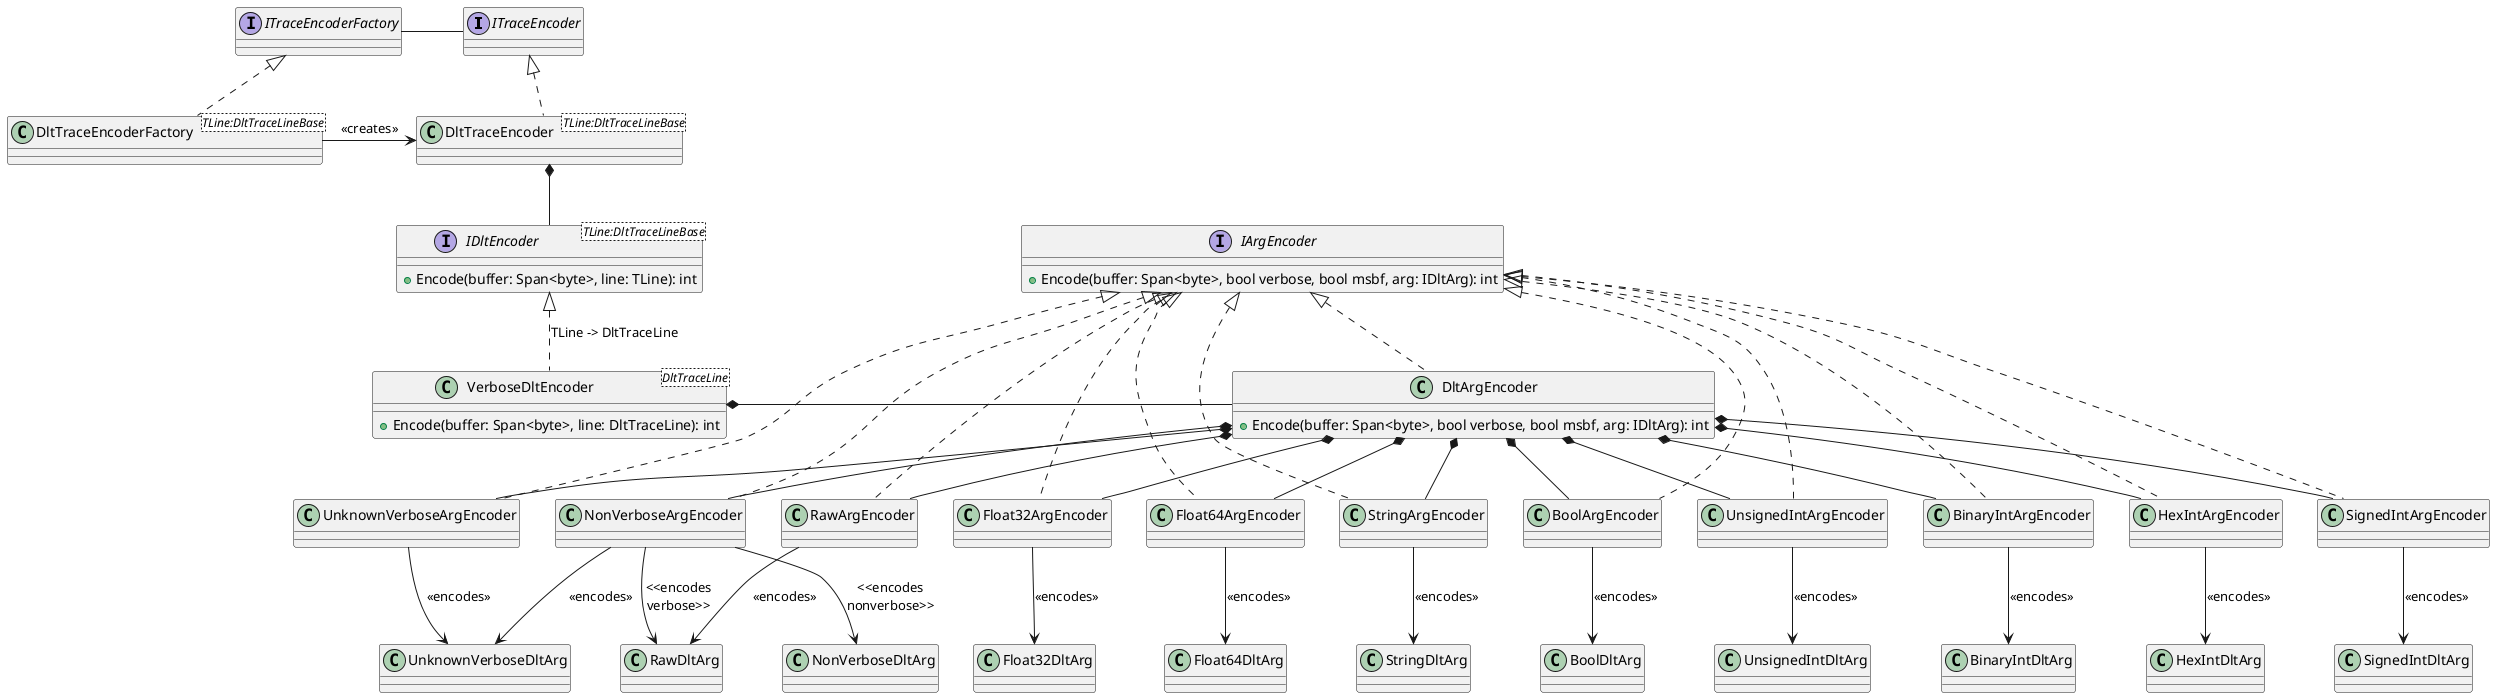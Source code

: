 @startuml DLT.WriterEncoder
interface ITraceEncoder
interface ITraceEncoderFactory

ITraceEncoderFactory -r- ITraceEncoder

class DltTraceEncoderFactory<TLine:DltTraceLineBase>
ITraceEncoderFactory <|.d. DltTraceEncoderFactory

class DltTraceEncoder<TLine:DltTraceLineBase>
ITraceEncoder <|.d. DltTraceEncoder

DltTraceEncoderFactory -r-> DltTraceEncoder : <<creates>>

interface IDltEncoder<TLine:DltTraceLineBase> {
    +Encode(buffer: Span<byte>, line: TLine): int
}
class VerboseDltEncoder<DltTraceLine> {
    +Encode(buffer: Span<byte>, line: DltTraceLine): int
}
IDltEncoder <|.d. VerboseDltEncoder : TLine -> DltTraceLine

interface IArgEncoder {
    +Encode(buffer: Span<byte>, bool verbose, bool msbf, arg: IDltArg): int
}
class DltArgEncoder {
    +Encode(buffer: Span<byte>, bool verbose, bool msbf, arg: IDltArg): int
}
IArgEncoder <|.d. DltArgEncoder
VerboseDltEncoder *-r- DltArgEncoder

class BoolArgEncoder
together {
  class BinaryIntArgEncoder
  class HexIntArgEncoder
  class SignedIntArgEncoder
  class UnsignedIntArgEncoder
}
together {
  class Float32ArgEncoder
  class Float64ArgEncoder
}
class StringArgEncoder
class RawArgEncoder
class NonVerboseArgEncoder
class UnknownVerboseArgEncoder
IArgEncoder <|..d. BinaryIntArgEncoder
IArgEncoder <|..d. HexIntArgEncoder
IArgEncoder <|..d. SignedIntArgEncoder
IArgEncoder <|..d. UnsignedIntArgEncoder
IArgEncoder <|..d. BoolArgEncoder
IArgEncoder <|..d. Float32ArgEncoder
IArgEncoder <|..d. Float64ArgEncoder
IArgEncoder <|..d. RawArgEncoder
IArgEncoder <|..d. StringArgEncoder
IArgEncoder <|..d. NonVerboseArgEncoder
IArgEncoder <|..d. UnknownVerboseArgEncoder

DltArgEncoder *-d- BinaryIntArgEncoder
DltArgEncoder *-d- HexIntArgEncoder
DltArgEncoder *-d- SignedIntArgEncoder
DltArgEncoder *-d- UnsignedIntArgEncoder
DltArgEncoder *-d- BoolArgEncoder
DltArgEncoder *-d- Float32ArgEncoder
DltArgEncoder *-d- Float64ArgEncoder
DltArgEncoder *-d- RawArgEncoder
DltArgEncoder *-d- StringArgEncoder
DltArgEncoder *-d- NonVerboseArgEncoder
DltArgEncoder *-d- UnknownVerboseArgEncoder

DltTraceEncoder *-d- IDltEncoder

BinaryIntArgEncoder -d-> BinaryIntDltArg : <<encodes>>
HexIntArgEncoder -d-> HexIntDltArg : <<encodes>>
SignedIntArgEncoder -d-> SignedIntDltArg : <<encodes>>
UnsignedIntArgEncoder -d-> UnsignedIntDltArg : <<encodes>>
BoolArgEncoder -d-> BoolDltArg : <<encodes>>
Float32ArgEncoder -d-> Float32DltArg : <<encodes>>
Float64ArgEncoder -d-> Float64DltArg : <<encodes>>
StringArgEncoder -d-> StringDltArg : <<encodes>>
RawArgEncoder -d-> RawDltArg : <<encodes>>
NonVerboseArgEncoder -d-> RawDltArg : <<encodes\nverbose>>
NonVerboseArgEncoder -d-> NonVerboseDltArg : <<encodes\nnonverbose>>
NonVerboseArgEncoder -d-> UnknownVerboseDltArg : <<encodes>>
UnknownVerboseArgEncoder -d-> UnknownVerboseDltArg : <<encodes>>
@enduml